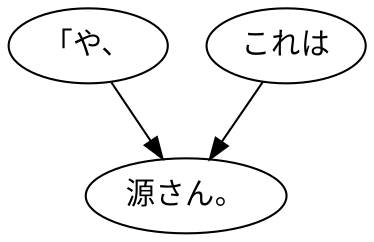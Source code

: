 digraph graph4462 {
	node0 [label="「や、"];
	node1 [label="これは"];
	node2 [label="源さん。"];
	node0 -> node2;
	node1 -> node2;
}
